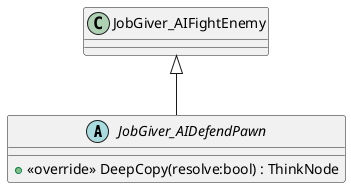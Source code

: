 @startuml
abstract class JobGiver_AIDefendPawn {
    + <<override>> DeepCopy(resolve:bool) : ThinkNode
}
JobGiver_AIFightEnemy <|-- JobGiver_AIDefendPawn
@enduml
